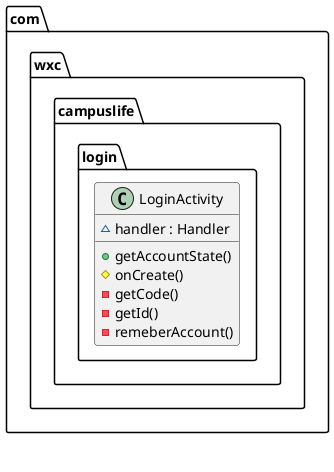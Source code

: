 @startuml

'title __LOGIN's Class Diagram__\n

  namespace com.wxc.campuslife {
    namespace login {
      class com.wxc.campuslife.login.LoginActivity {
          ~ handler : Handler
          + getAccountState()
          # onCreate()
          - getCode()
          - getId()
          - remeberAccount()
      }
    }
  }
  

'  com.wxc.campuslife.login.LoginActivity -up-|> androidx.appcompat.app.AppCompatActivity


right footer


'PlantUML diagram generated by SketchIt! (https://bitbucket.org/pmesmeur/sketch.it)
'For more information about this tool, please contact philippe.mesmeur@gmail.com
endfooter

@enduml
